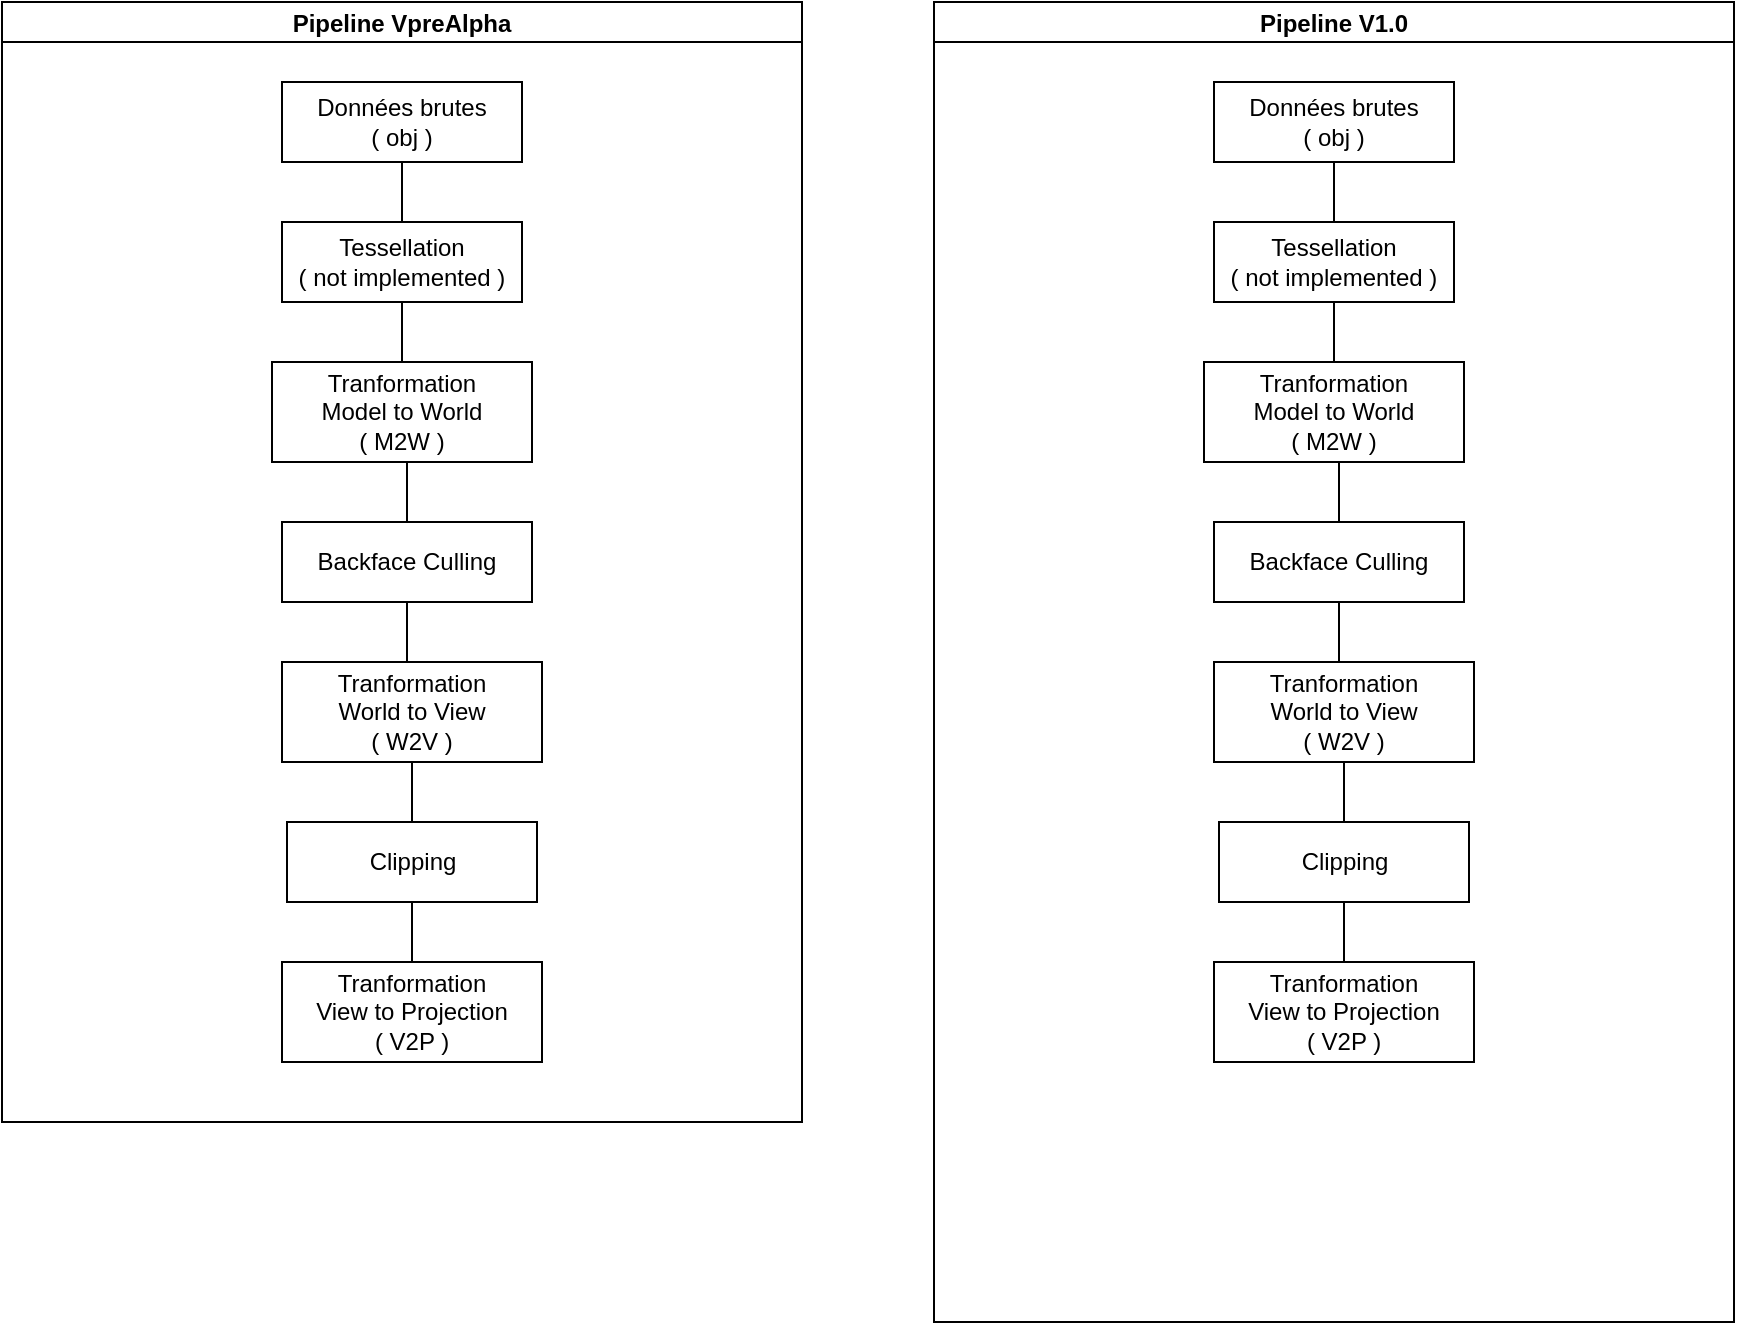 <mxfile>
    <diagram id="4wovr_GFPvuaUTkw3tU6" name="Page-1">
        <mxGraphModel dx="964" dy="659" grid="1" gridSize="10" guides="1" tooltips="1" connect="1" arrows="1" fold="1" page="0" pageScale="1" pageWidth="827" pageHeight="1169" math="0" shadow="0">
            <root>
                <mxCell id="0"/>
                <mxCell id="1" parent="0"/>
                <mxCell id="11" value="Pipeline VpreAlpha" style="swimlane;startSize=20;horizontal=1;containerType=tree;" parent="1" vertex="1">
                    <mxGeometry x="214" y="40" width="400" height="560" as="geometry"/>
                </mxCell>
                <mxCell id="12" value="" style="edgeStyle=elbowEdgeStyle;elbow=vertical;sourcePerimeterSpacing=0;targetPerimeterSpacing=0;startArrow=none;endArrow=none;rounded=0;curved=0;" parent="11" source="13" target="14" edge="1">
                    <mxGeometry relative="1" as="geometry"/>
                </mxCell>
                <mxCell id="13" value="Données brutes&lt;br&gt;( obj )" style="whiteSpace=wrap;html=1;treeFolding=1;treeMoving=1;newEdgeStyle={&quot;edgeStyle&quot;:&quot;elbowEdgeStyle&quot;,&quot;startArrow&quot;:&quot;none&quot;,&quot;endArrow&quot;:&quot;none&quot;};" parent="11" vertex="1">
                    <mxGeometry x="140" y="40" width="120" height="40" as="geometry"/>
                </mxCell>
                <mxCell id="16" style="edgeStyle=elbowEdgeStyle;html=1;startArrow=none;endArrow=none;" parent="11" source="14" target="15" edge="1">
                    <mxGeometry relative="1" as="geometry"/>
                </mxCell>
                <mxCell id="14" value="Tessellation&lt;br&gt;( not implemented )" style="whiteSpace=wrap;html=1;treeFolding=1;treeMoving=1;newEdgeStyle={&quot;edgeStyle&quot;:&quot;elbowEdgeStyle&quot;,&quot;startArrow&quot;:&quot;none&quot;,&quot;endArrow&quot;:&quot;none&quot;};" parent="11" vertex="1">
                    <mxGeometry x="140" y="110" width="120" height="40" as="geometry"/>
                </mxCell>
                <mxCell id="18" style="edgeStyle=elbowEdgeStyle;html=1;startArrow=none;endArrow=none;entryX=0.5;entryY=0;entryDx=0;entryDy=0;" parent="11" source="15" target="17" edge="1">
                    <mxGeometry relative="1" as="geometry"/>
                </mxCell>
                <mxCell id="15" value="Tranformation&lt;br&gt;Model to World&lt;br&gt;( M2W )" style="whiteSpace=wrap;html=1;treeFolding=1;treeMoving=1;newEdgeStyle={&quot;edgeStyle&quot;:&quot;elbowEdgeStyle&quot;,&quot;startArrow&quot;:&quot;none&quot;,&quot;endArrow&quot;:&quot;none&quot;};" parent="11" vertex="1">
                    <mxGeometry x="135" y="180" width="130" height="50" as="geometry"/>
                </mxCell>
                <mxCell id="20" style="edgeStyle=elbowEdgeStyle;html=1;startArrow=none;endArrow=none;" parent="11" source="17" target="19" edge="1">
                    <mxGeometry relative="1" as="geometry"/>
                </mxCell>
                <mxCell id="17" value="Backface Culling" style="whiteSpace=wrap;html=1;treeFolding=1;treeMoving=1;newEdgeStyle={&quot;edgeStyle&quot;:&quot;elbowEdgeStyle&quot;,&quot;startArrow&quot;:&quot;none&quot;,&quot;endArrow&quot;:&quot;none&quot;};" parent="11" vertex="1">
                    <mxGeometry x="140" y="260" width="125" height="40" as="geometry"/>
                </mxCell>
                <mxCell id="23" style="edgeStyle=elbowEdgeStyle;html=1;startArrow=none;endArrow=none;" parent="11" source="19" target="21" edge="1">
                    <mxGeometry relative="1" as="geometry"/>
                </mxCell>
                <mxCell id="19" value="Tranformation&lt;br&gt;World to View&lt;br&gt;( W2V )" style="whiteSpace=wrap;html=1;treeFolding=1;treeMoving=1;newEdgeStyle={&quot;edgeStyle&quot;:&quot;elbowEdgeStyle&quot;,&quot;startArrow&quot;:&quot;none&quot;,&quot;endArrow&quot;:&quot;none&quot;};" parent="11" vertex="1">
                    <mxGeometry x="140" y="330" width="130" height="50" as="geometry"/>
                </mxCell>
                <mxCell id="25" style="edgeStyle=elbowEdgeStyle;html=1;startArrow=none;endArrow=none;entryX=0.5;entryY=0;entryDx=0;entryDy=0;" parent="11" source="21" target="22" edge="1">
                    <mxGeometry relative="1" as="geometry"/>
                </mxCell>
                <mxCell id="21" value="Clipping" style="whiteSpace=wrap;html=1;treeFolding=1;treeMoving=1;newEdgeStyle={&quot;edgeStyle&quot;:&quot;elbowEdgeStyle&quot;,&quot;startArrow&quot;:&quot;none&quot;,&quot;endArrow&quot;:&quot;none&quot;};" parent="11" vertex="1">
                    <mxGeometry x="142.5" y="410" width="125" height="40" as="geometry"/>
                </mxCell>
                <mxCell id="22" value="Tranformation&lt;br&gt;View to Projection&lt;br&gt;( V2P )" style="whiteSpace=wrap;html=1;treeFolding=1;treeMoving=1;newEdgeStyle={&quot;edgeStyle&quot;:&quot;elbowEdgeStyle&quot;,&quot;startArrow&quot;:&quot;none&quot;,&quot;endArrow&quot;:&quot;none&quot;};" parent="11" vertex="1">
                    <mxGeometry x="140" y="480" width="130" height="50" as="geometry"/>
                </mxCell>
                <mxCell id="26" value="Pipeline V1.0" style="swimlane;startSize=20;horizontal=1;containerType=tree;" parent="1" vertex="1">
                    <mxGeometry x="680" y="40" width="400" height="660" as="geometry"/>
                </mxCell>
                <mxCell id="27" value="" style="edgeStyle=elbowEdgeStyle;elbow=vertical;sourcePerimeterSpacing=0;targetPerimeterSpacing=0;startArrow=none;endArrow=none;rounded=0;curved=0;" parent="26" source="28" target="30" edge="1">
                    <mxGeometry relative="1" as="geometry"/>
                </mxCell>
                <mxCell id="28" value="Données brutes&lt;br&gt;( obj )" style="whiteSpace=wrap;html=1;treeFolding=1;treeMoving=1;newEdgeStyle={&quot;edgeStyle&quot;:&quot;elbowEdgeStyle&quot;,&quot;startArrow&quot;:&quot;none&quot;,&quot;endArrow&quot;:&quot;none&quot;};" parent="26" vertex="1">
                    <mxGeometry x="140" y="40" width="120" height="40" as="geometry"/>
                </mxCell>
                <mxCell id="29" style="edgeStyle=elbowEdgeStyle;html=1;startArrow=none;endArrow=none;" parent="26" source="30" target="32" edge="1">
                    <mxGeometry relative="1" as="geometry"/>
                </mxCell>
                <mxCell id="30" value="Tessellation&lt;br&gt;( not implemented )" style="whiteSpace=wrap;html=1;treeFolding=1;treeMoving=1;newEdgeStyle={&quot;edgeStyle&quot;:&quot;elbowEdgeStyle&quot;,&quot;startArrow&quot;:&quot;none&quot;,&quot;endArrow&quot;:&quot;none&quot;};" parent="26" vertex="1">
                    <mxGeometry x="140" y="110" width="120" height="40" as="geometry"/>
                </mxCell>
                <mxCell id="31" style="edgeStyle=elbowEdgeStyle;html=1;startArrow=none;endArrow=none;entryX=0.5;entryY=0;entryDx=0;entryDy=0;" parent="26" source="32" target="34" edge="1">
                    <mxGeometry relative="1" as="geometry"/>
                </mxCell>
                <mxCell id="32" value="Tranformation&lt;br&gt;Model to World&lt;br&gt;( M2W )" style="whiteSpace=wrap;html=1;treeFolding=1;treeMoving=1;newEdgeStyle={&quot;edgeStyle&quot;:&quot;elbowEdgeStyle&quot;,&quot;startArrow&quot;:&quot;none&quot;,&quot;endArrow&quot;:&quot;none&quot;};" parent="26" vertex="1">
                    <mxGeometry x="135" y="180" width="130" height="50" as="geometry"/>
                </mxCell>
                <mxCell id="33" style="edgeStyle=elbowEdgeStyle;html=1;startArrow=none;endArrow=none;" parent="26" source="34" target="36" edge="1">
                    <mxGeometry relative="1" as="geometry"/>
                </mxCell>
                <mxCell id="34" value="Backface Culling" style="whiteSpace=wrap;html=1;treeFolding=1;treeMoving=1;newEdgeStyle={&quot;edgeStyle&quot;:&quot;elbowEdgeStyle&quot;,&quot;startArrow&quot;:&quot;none&quot;,&quot;endArrow&quot;:&quot;none&quot;};" parent="26" vertex="1">
                    <mxGeometry x="140" y="260" width="125" height="40" as="geometry"/>
                </mxCell>
                <mxCell id="35" style="edgeStyle=elbowEdgeStyle;html=1;startArrow=none;endArrow=none;" parent="26" source="36" target="38" edge="1">
                    <mxGeometry relative="1" as="geometry"/>
                </mxCell>
                <mxCell id="36" value="Tranformation&lt;br&gt;World to View&lt;br&gt;( W2V )" style="whiteSpace=wrap;html=1;treeFolding=1;treeMoving=1;newEdgeStyle={&quot;edgeStyle&quot;:&quot;elbowEdgeStyle&quot;,&quot;startArrow&quot;:&quot;none&quot;,&quot;endArrow&quot;:&quot;none&quot;};" parent="26" vertex="1">
                    <mxGeometry x="140" y="330" width="130" height="50" as="geometry"/>
                </mxCell>
                <mxCell id="37" style="edgeStyle=elbowEdgeStyle;html=1;startArrow=none;endArrow=none;entryX=0.5;entryY=0;entryDx=0;entryDy=0;" parent="26" source="38" target="39" edge="1">
                    <mxGeometry relative="1" as="geometry"/>
                </mxCell>
                <mxCell id="38" value="Clipping" style="whiteSpace=wrap;html=1;treeFolding=1;treeMoving=1;newEdgeStyle={&quot;edgeStyle&quot;:&quot;elbowEdgeStyle&quot;,&quot;startArrow&quot;:&quot;none&quot;,&quot;endArrow&quot;:&quot;none&quot;};" parent="26" vertex="1">
                    <mxGeometry x="142.5" y="410" width="125" height="40" as="geometry"/>
                </mxCell>
                <mxCell id="39" value="Tranformation&lt;br&gt;View to Projection&lt;br&gt;( V2P )" style="whiteSpace=wrap;html=1;treeFolding=1;treeMoving=1;newEdgeStyle={&quot;edgeStyle&quot;:&quot;elbowEdgeStyle&quot;,&quot;startArrow&quot;:&quot;none&quot;,&quot;endArrow&quot;:&quot;none&quot;};" parent="26" vertex="1">
                    <mxGeometry x="140" y="480" width="130" height="50" as="geometry"/>
                </mxCell>
            </root>
        </mxGraphModel>
    </diagram>
</mxfile>